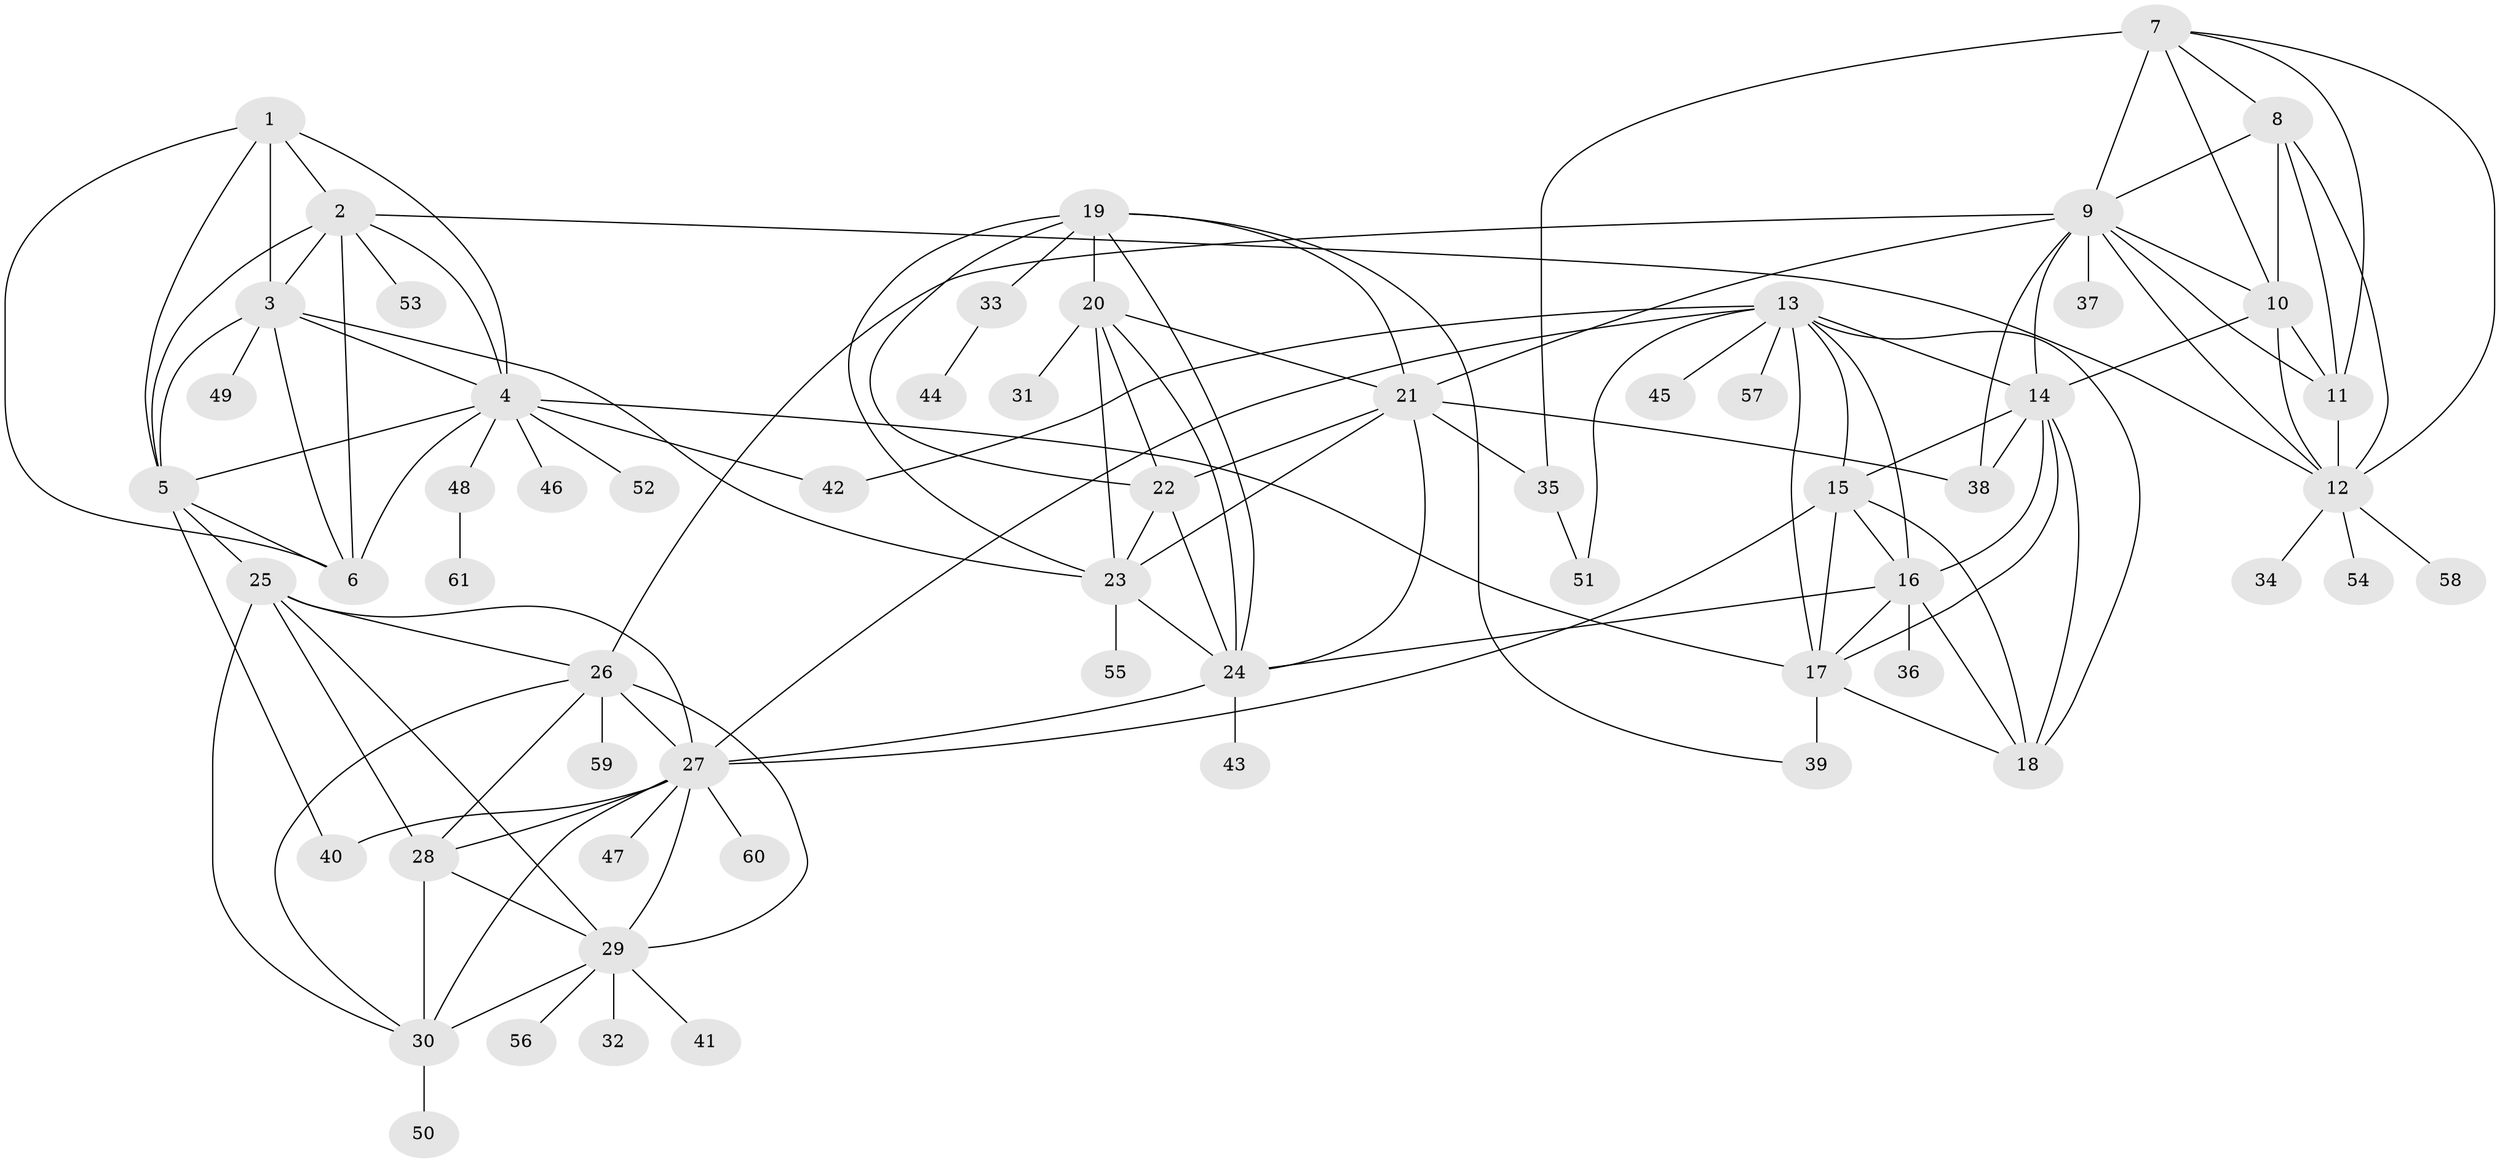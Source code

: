 // original degree distribution, {8: 0.08196721311475409, 11: 0.01639344262295082, 6: 0.02459016393442623, 9: 0.03278688524590164, 12: 0.03278688524590164, 5: 0.01639344262295082, 10: 0.03278688524590164, 7: 0.00819672131147541, 1: 0.6147540983606558, 2: 0.12295081967213115, 3: 0.01639344262295082}
// Generated by graph-tools (version 1.1) at 2025/37/03/09/25 02:37:19]
// undirected, 61 vertices, 125 edges
graph export_dot {
graph [start="1"]
  node [color=gray90,style=filled];
  1;
  2;
  3;
  4;
  5;
  6;
  7;
  8;
  9;
  10;
  11;
  12;
  13;
  14;
  15;
  16;
  17;
  18;
  19;
  20;
  21;
  22;
  23;
  24;
  25;
  26;
  27;
  28;
  29;
  30;
  31;
  32;
  33;
  34;
  35;
  36;
  37;
  38;
  39;
  40;
  41;
  42;
  43;
  44;
  45;
  46;
  47;
  48;
  49;
  50;
  51;
  52;
  53;
  54;
  55;
  56;
  57;
  58;
  59;
  60;
  61;
  1 -- 2 [weight=1.0];
  1 -- 3 [weight=1.0];
  1 -- 4 [weight=1.0];
  1 -- 5 [weight=1.0];
  1 -- 6 [weight=1.0];
  2 -- 3 [weight=1.0];
  2 -- 4 [weight=1.0];
  2 -- 5 [weight=1.0];
  2 -- 6 [weight=1.0];
  2 -- 12 [weight=1.0];
  2 -- 53 [weight=1.0];
  3 -- 4 [weight=1.0];
  3 -- 5 [weight=1.0];
  3 -- 6 [weight=1.0];
  3 -- 23 [weight=1.0];
  3 -- 49 [weight=1.0];
  4 -- 5 [weight=1.0];
  4 -- 6 [weight=1.0];
  4 -- 17 [weight=1.0];
  4 -- 42 [weight=1.0];
  4 -- 46 [weight=1.0];
  4 -- 48 [weight=1.0];
  4 -- 52 [weight=1.0];
  5 -- 6 [weight=1.0];
  5 -- 25 [weight=1.0];
  5 -- 40 [weight=1.0];
  7 -- 8 [weight=1.0];
  7 -- 9 [weight=1.0];
  7 -- 10 [weight=1.0];
  7 -- 11 [weight=1.0];
  7 -- 12 [weight=1.0];
  7 -- 35 [weight=3.0];
  8 -- 9 [weight=1.0];
  8 -- 10 [weight=1.0];
  8 -- 11 [weight=1.0];
  8 -- 12 [weight=1.0];
  9 -- 10 [weight=1.0];
  9 -- 11 [weight=1.0];
  9 -- 12 [weight=1.0];
  9 -- 14 [weight=1.0];
  9 -- 21 [weight=1.0];
  9 -- 26 [weight=1.0];
  9 -- 37 [weight=2.0];
  9 -- 38 [weight=1.0];
  10 -- 11 [weight=3.0];
  10 -- 12 [weight=1.0];
  10 -- 14 [weight=1.0];
  11 -- 12 [weight=1.0];
  12 -- 34 [weight=1.0];
  12 -- 54 [weight=1.0];
  12 -- 58 [weight=1.0];
  13 -- 14 [weight=1.0];
  13 -- 15 [weight=1.0];
  13 -- 16 [weight=1.0];
  13 -- 17 [weight=1.0];
  13 -- 18 [weight=1.0];
  13 -- 27 [weight=1.0];
  13 -- 42 [weight=1.0];
  13 -- 45 [weight=1.0];
  13 -- 51 [weight=1.0];
  13 -- 57 [weight=1.0];
  14 -- 15 [weight=1.0];
  14 -- 16 [weight=1.0];
  14 -- 17 [weight=1.0];
  14 -- 18 [weight=1.0];
  14 -- 38 [weight=4.0];
  15 -- 16 [weight=1.0];
  15 -- 17 [weight=1.0];
  15 -- 18 [weight=3.0];
  15 -- 27 [weight=1.0];
  16 -- 17 [weight=1.0];
  16 -- 18 [weight=1.0];
  16 -- 24 [weight=1.0];
  16 -- 36 [weight=3.0];
  17 -- 18 [weight=1.0];
  17 -- 39 [weight=3.0];
  19 -- 20 [weight=1.0];
  19 -- 21 [weight=1.0];
  19 -- 22 [weight=1.0];
  19 -- 23 [weight=1.0];
  19 -- 24 [weight=1.0];
  19 -- 33 [weight=1.0];
  19 -- 39 [weight=1.0];
  20 -- 21 [weight=1.0];
  20 -- 22 [weight=3.0];
  20 -- 23 [weight=1.0];
  20 -- 24 [weight=1.0];
  20 -- 31 [weight=5.0];
  21 -- 22 [weight=1.0];
  21 -- 23 [weight=1.0];
  21 -- 24 [weight=1.0];
  21 -- 35 [weight=1.0];
  21 -- 38 [weight=1.0];
  22 -- 23 [weight=1.0];
  22 -- 24 [weight=1.0];
  23 -- 24 [weight=1.0];
  23 -- 55 [weight=1.0];
  24 -- 27 [weight=1.0];
  24 -- 43 [weight=1.0];
  25 -- 26 [weight=1.0];
  25 -- 27 [weight=1.0];
  25 -- 28 [weight=4.0];
  25 -- 29 [weight=1.0];
  25 -- 30 [weight=1.0];
  26 -- 27 [weight=1.0];
  26 -- 28 [weight=1.0];
  26 -- 29 [weight=1.0];
  26 -- 30 [weight=1.0];
  26 -- 59 [weight=1.0];
  27 -- 28 [weight=1.0];
  27 -- 29 [weight=1.0];
  27 -- 30 [weight=1.0];
  27 -- 40 [weight=1.0];
  27 -- 47 [weight=1.0];
  27 -- 60 [weight=1.0];
  28 -- 29 [weight=1.0];
  28 -- 30 [weight=1.0];
  29 -- 30 [weight=1.0];
  29 -- 32 [weight=4.0];
  29 -- 41 [weight=1.0];
  29 -- 56 [weight=1.0];
  30 -- 50 [weight=1.0];
  33 -- 44 [weight=1.0];
  35 -- 51 [weight=1.0];
  48 -- 61 [weight=1.0];
}
